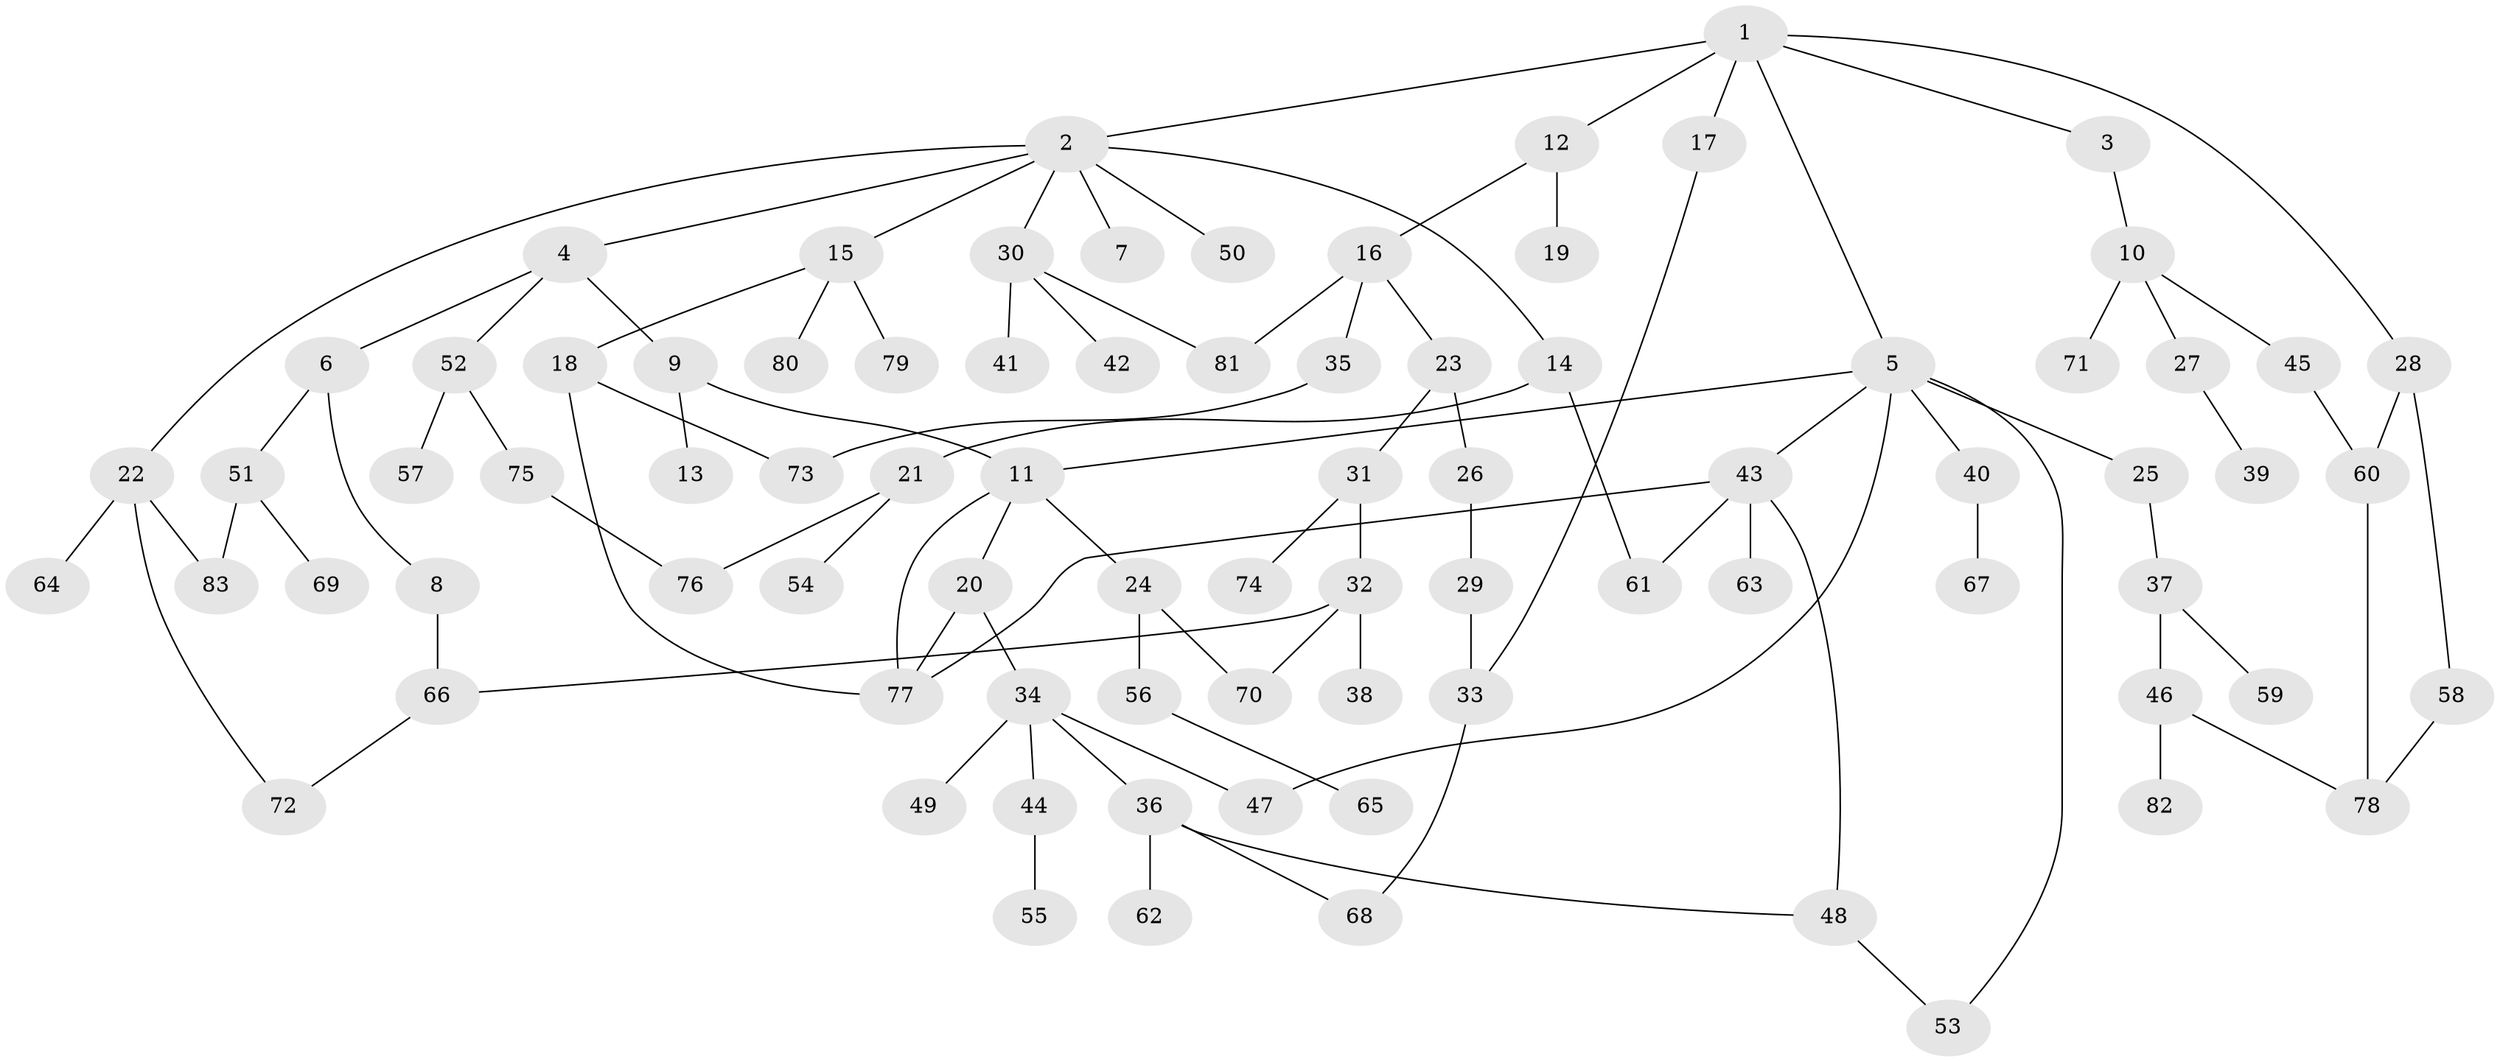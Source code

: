 // coarse degree distribution, {4: 0.14285714285714285, 3: 0.3333333333333333, 2: 0.3333333333333333, 6: 0.047619047619047616, 7: 0.023809523809523808, 1: 0.11904761904761904}
// Generated by graph-tools (version 1.1) at 2025/45/03/06/25 01:45:09]
// undirected, 83 vertices, 102 edges
graph export_dot {
graph [start="1"]
  node [color=gray90,style=filled];
  1;
  2;
  3;
  4;
  5;
  6;
  7;
  8;
  9;
  10;
  11;
  12;
  13;
  14;
  15;
  16;
  17;
  18;
  19;
  20;
  21;
  22;
  23;
  24;
  25;
  26;
  27;
  28;
  29;
  30;
  31;
  32;
  33;
  34;
  35;
  36;
  37;
  38;
  39;
  40;
  41;
  42;
  43;
  44;
  45;
  46;
  47;
  48;
  49;
  50;
  51;
  52;
  53;
  54;
  55;
  56;
  57;
  58;
  59;
  60;
  61;
  62;
  63;
  64;
  65;
  66;
  67;
  68;
  69;
  70;
  71;
  72;
  73;
  74;
  75;
  76;
  77;
  78;
  79;
  80;
  81;
  82;
  83;
  1 -- 2;
  1 -- 3;
  1 -- 5;
  1 -- 12;
  1 -- 17;
  1 -- 28;
  2 -- 4;
  2 -- 7;
  2 -- 14;
  2 -- 15;
  2 -- 22;
  2 -- 30;
  2 -- 50;
  3 -- 10;
  4 -- 6;
  4 -- 9;
  4 -- 52;
  5 -- 11;
  5 -- 25;
  5 -- 40;
  5 -- 43;
  5 -- 47;
  5 -- 53;
  6 -- 8;
  6 -- 51;
  8 -- 66;
  9 -- 13;
  9 -- 11;
  10 -- 27;
  10 -- 45;
  10 -- 71;
  11 -- 20;
  11 -- 24;
  11 -- 77;
  12 -- 16;
  12 -- 19;
  14 -- 21;
  14 -- 61;
  15 -- 18;
  15 -- 79;
  15 -- 80;
  16 -- 23;
  16 -- 35;
  16 -- 81;
  17 -- 33;
  18 -- 77;
  18 -- 73;
  20 -- 34;
  20 -- 77;
  21 -- 54;
  21 -- 76;
  22 -- 64;
  22 -- 72;
  22 -- 83;
  23 -- 26;
  23 -- 31;
  24 -- 56;
  24 -- 70;
  25 -- 37;
  26 -- 29;
  27 -- 39;
  28 -- 58;
  28 -- 60;
  29 -- 33;
  30 -- 41;
  30 -- 42;
  30 -- 81;
  31 -- 32;
  31 -- 74;
  32 -- 38;
  32 -- 70;
  32 -- 66;
  33 -- 68;
  34 -- 36;
  34 -- 44;
  34 -- 49;
  34 -- 47;
  35 -- 73;
  36 -- 48;
  36 -- 62;
  36 -- 68;
  37 -- 46;
  37 -- 59;
  40 -- 67;
  43 -- 63;
  43 -- 61;
  43 -- 48;
  43 -- 77;
  44 -- 55;
  45 -- 60;
  46 -- 82;
  46 -- 78;
  48 -- 53;
  51 -- 69;
  51 -- 83;
  52 -- 57;
  52 -- 75;
  56 -- 65;
  58 -- 78;
  60 -- 78;
  66 -- 72;
  75 -- 76;
}
